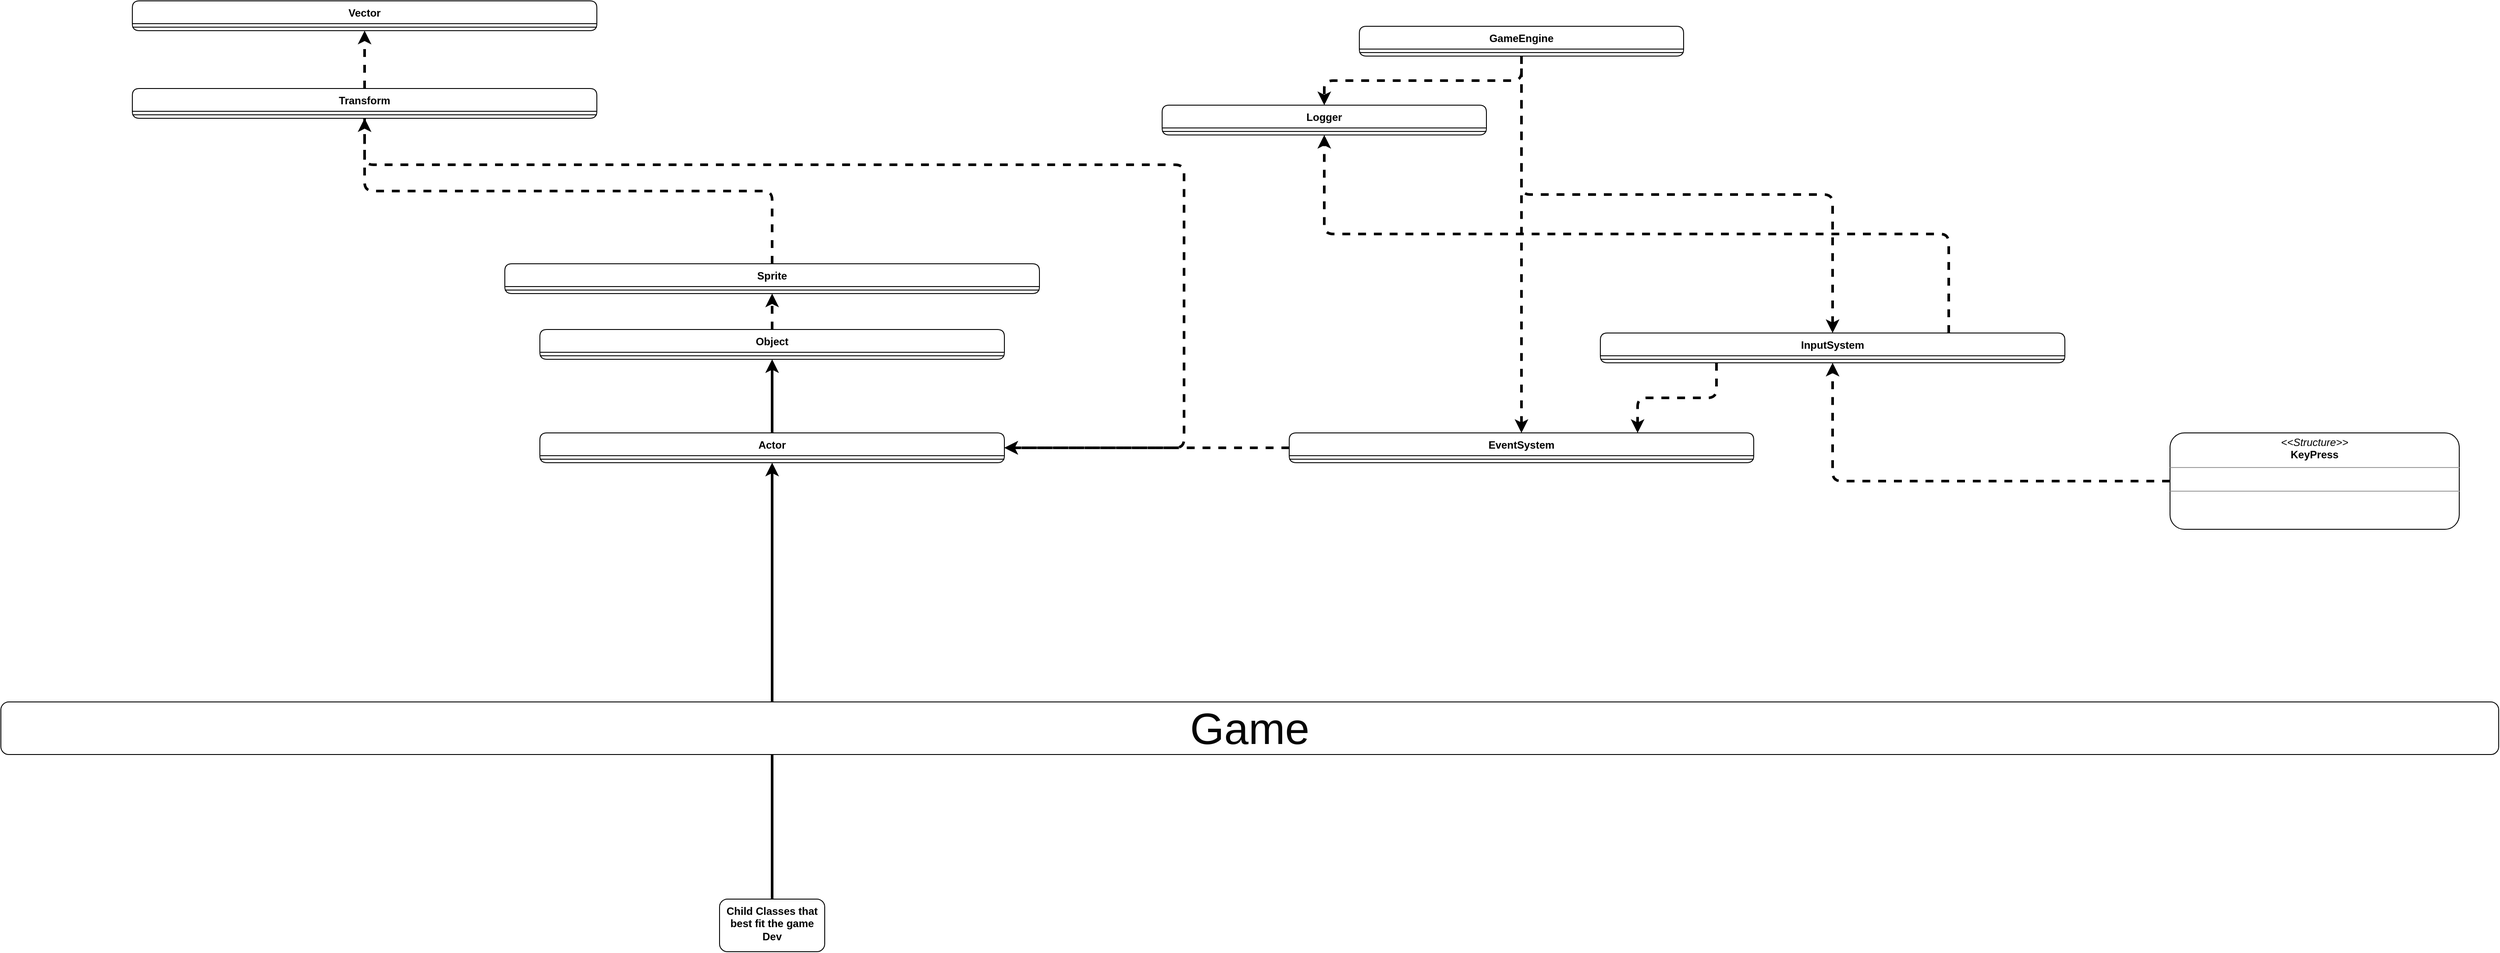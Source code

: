 <mxfile version="20.2.8" type="device"><diagram id="Res_MFt2tQa9ZmmpcqQg" name="Page-1"><mxGraphModel dx="1760" dy="1076" grid="1" gridSize="25" guides="1" tooltips="1" connect="1" arrows="1" fold="1" page="1" pageScale="1" pageWidth="3300" pageHeight="4681" background="none" math="0" shadow="0"><root><mxCell id="0"/><mxCell id="1" parent="0"/><mxCell id="TzonNZ6yyS0ptHYCjy6T-36" style="edgeStyle=orthogonalEdgeStyle;rounded=1;orthogonalLoop=1;jettySize=auto;html=1;dashed=1;strokeWidth=3;" parent="1" source="TzonNZ6yyS0ptHYCjy6T-5" target="TzonNZ6yyS0ptHYCjy6T-23" edge="1"><mxGeometry relative="1" as="geometry"><mxPoint x="1900" y="620.0" as="targetPoint"/></mxGeometry></mxCell><mxCell id="TzonNZ6yyS0ptHYCjy6T-5" value="GameEngine" style="swimlane;fontStyle=1;align=center;verticalAlign=top;childLayout=stackLayout;horizontal=1;startSize=26;horizontalStack=0;resizeParent=1;resizeParentMax=0;resizeLast=0;collapsible=1;marginBottom=0;rounded=1;" parent="1" vertex="1"><mxGeometry x="1675" y="579" width="370" height="34" as="geometry"/></mxCell><mxCell id="TzonNZ6yyS0ptHYCjy6T-7" value="" style="line;strokeWidth=1;fillColor=none;align=left;verticalAlign=middle;spacingTop=-1;spacingLeft=3;spacingRight=3;rotatable=0;labelPosition=right;points=[];portConstraint=eastwest;strokeColor=inherit;rounded=1;" parent="TzonNZ6yyS0ptHYCjy6T-5" vertex="1"><mxGeometry y="26" width="370" height="8" as="geometry"/></mxCell><mxCell id="3lg1B-7YSAO5YjJT4bGC-70" style="edgeStyle=orthogonalEdgeStyle;rounded=1;orthogonalLoop=1;jettySize=auto;html=1;exitX=0.75;exitY=0;exitDx=0;exitDy=0;dashed=1;strokeWidth=3;" parent="1" source="TzonNZ6yyS0ptHYCjy6T-12" target="TzonNZ6yyS0ptHYCjy6T-23" edge="1"><mxGeometry relative="1" as="geometry"><mxPoint x="625" y="594" as="targetPoint"/></mxGeometry></mxCell><mxCell id="0GS06Vb7dUHfA2e0pD15-1" style="edgeStyle=orthogonalEdgeStyle;rounded=1;orthogonalLoop=1;jettySize=auto;html=1;exitX=0.25;exitY=1;exitDx=0;exitDy=0;dashed=1;strokeWidth=3;entryX=0.75;entryY=0;entryDx=0;entryDy=0;" edge="1" parent="1" source="TzonNZ6yyS0ptHYCjy6T-12" target="SGDce-Z-O2z4yjtDkLk2-2"><mxGeometry relative="1" as="geometry"/></mxCell><mxCell id="TzonNZ6yyS0ptHYCjy6T-12" value="InputSystem" style="swimlane;fontStyle=1;align=center;verticalAlign=top;childLayout=stackLayout;horizontal=1;startSize=26;horizontalStack=0;resizeParent=1;resizeParentMax=0;resizeLast=0;collapsible=1;marginBottom=0;rounded=1;" parent="1" vertex="1"><mxGeometry x="1950" y="929" width="530" height="34" as="geometry"/></mxCell><mxCell id="TzonNZ6yyS0ptHYCjy6T-16" value="" style="line;strokeWidth=1;fillColor=none;align=left;verticalAlign=middle;spacingTop=-1;spacingLeft=3;spacingRight=3;rotatable=0;labelPosition=right;points=[];portConstraint=eastwest;strokeColor=inherit;rounded=1;" parent="TzonNZ6yyS0ptHYCjy6T-12" vertex="1"><mxGeometry y="26" width="530" height="8" as="geometry"/></mxCell><mxCell id="TzonNZ6yyS0ptHYCjy6T-19" style="edgeStyle=orthogonalEdgeStyle;rounded=1;orthogonalLoop=1;jettySize=auto;html=1;dashed=1;exitX=0.5;exitY=0;exitDx=0;exitDy=0;strokeWidth=3;endArrow=none;endFill=0;startArrow=classic;startFill=1;" parent="1" source="TzonNZ6yyS0ptHYCjy6T-12" target="TzonNZ6yyS0ptHYCjy6T-5" edge="1"><mxGeometry relative="1" as="geometry"><mxPoint x="2085" y="739" as="sourcePoint"/><mxPoint x="1250" y="760" as="targetPoint"/></mxGeometry></mxCell><mxCell id="TzonNZ6yyS0ptHYCjy6T-22" style="edgeStyle=orthogonalEdgeStyle;rounded=1;orthogonalLoop=1;jettySize=auto;html=1;exitX=0;exitY=0.5;exitDx=0;exitDy=0;dashed=1;strokeWidth=3;" parent="1" source="TzonNZ6yyS0ptHYCjy6T-20" target="TzonNZ6yyS0ptHYCjy6T-12" edge="1"><mxGeometry relative="1" as="geometry"><mxPoint x="2515" y="834" as="targetPoint"/></mxGeometry></mxCell><mxCell id="TzonNZ6yyS0ptHYCjy6T-20" value="&lt;p style=&quot;margin:0px;margin-top:4px;text-align:center;&quot;&gt;&lt;i&gt;&amp;lt;&amp;lt;Structure&amp;gt;&amp;gt;&lt;/i&gt;&lt;br&gt;&lt;b&gt;KeyPress&lt;/b&gt;&lt;/p&gt;&lt;hr size=&quot;1&quot;&gt;&lt;p style=&quot;margin:0px;margin-left:4px;&quot;&gt;&lt;br&gt;&lt;/p&gt;&lt;hr size=&quot;1&quot;&gt;&lt;p style=&quot;margin:0px;margin-left:4px;&quot;&gt;&lt;br&gt;&lt;/p&gt;" style="verticalAlign=top;align=left;overflow=fill;fontSize=12;fontFamily=Helvetica;html=1;rounded=1;" parent="1" vertex="1"><mxGeometry x="2600" y="1043" width="330" height="110" as="geometry"/></mxCell><mxCell id="TzonNZ6yyS0ptHYCjy6T-23" value="Logger" style="swimlane;fontStyle=1;align=center;verticalAlign=top;childLayout=stackLayout;horizontal=1;startSize=26;horizontalStack=0;resizeParent=1;resizeParentMax=0;resizeLast=0;collapsible=1;marginBottom=0;rounded=1;" parent="1" vertex="1"><mxGeometry x="1450" y="669" width="370" height="34" as="geometry"/></mxCell><mxCell id="TzonNZ6yyS0ptHYCjy6T-27" value="" style="line;strokeWidth=1;fillColor=none;align=left;verticalAlign=middle;spacingTop=-1;spacingLeft=3;spacingRight=3;rotatable=0;labelPosition=right;points=[];portConstraint=eastwest;strokeColor=inherit;rounded=1;" parent="TzonNZ6yyS0ptHYCjy6T-23" vertex="1"><mxGeometry y="26" width="370" height="8" as="geometry"/></mxCell><mxCell id="SGDce-Z-O2z4yjtDkLk2-6" style="edgeStyle=orthogonalEdgeStyle;rounded=1;orthogonalLoop=1;jettySize=auto;html=1;exitX=0.5;exitY=0;exitDx=0;exitDy=0;dashed=1;strokeWidth=3;startArrow=classic;startFill=1;endArrow=none;endFill=0;" parent="1" source="SGDce-Z-O2z4yjtDkLk2-2" target="TzonNZ6yyS0ptHYCjy6T-5" edge="1"><mxGeometry relative="1" as="geometry"><mxPoint x="1250" y="786" as="targetPoint"/></mxGeometry></mxCell><mxCell id="SGDce-Z-O2z4yjtDkLk2-2" value="EventSystem" style="swimlane;fontStyle=1;align=center;verticalAlign=top;childLayout=stackLayout;horizontal=1;startSize=26;horizontalStack=0;resizeParent=1;resizeParentMax=0;resizeLast=0;collapsible=1;marginBottom=0;rounded=1;" parent="1" vertex="1"><mxGeometry x="1595" y="1043" width="530" height="34" as="geometry"/></mxCell><mxCell id="SGDce-Z-O2z4yjtDkLk2-4" value="" style="line;strokeWidth=1;fillColor=none;align=left;verticalAlign=middle;spacingTop=-1;spacingLeft=3;spacingRight=3;rotatable=0;labelPosition=right;points=[];portConstraint=eastwest;strokeColor=inherit;rounded=1;" parent="SGDce-Z-O2z4yjtDkLk2-2" vertex="1"><mxGeometry y="26" width="530" height="8" as="geometry"/></mxCell><mxCell id="SGDce-Z-O2z4yjtDkLk2-10" value="Object" style="swimlane;fontStyle=1;align=center;verticalAlign=top;childLayout=stackLayout;horizontal=1;startSize=26;horizontalStack=0;resizeParent=1;resizeParentMax=0;resizeLast=0;collapsible=1;marginBottom=0;rounded=1;" parent="1" vertex="1"><mxGeometry x="740" y="925" width="530" height="34" as="geometry"/></mxCell><mxCell id="SGDce-Z-O2z4yjtDkLk2-11" value="" style="line;strokeWidth=1;fillColor=none;align=left;verticalAlign=middle;spacingTop=-1;spacingLeft=3;spacingRight=3;rotatable=0;labelPosition=right;points=[];portConstraint=eastwest;strokeColor=inherit;rounded=1;" parent="SGDce-Z-O2z4yjtDkLk2-10" vertex="1"><mxGeometry y="26" width="530" height="8" as="geometry"/></mxCell><mxCell id="SGDce-Z-O2z4yjtDkLk2-19" style="edgeStyle=orthogonalEdgeStyle;rounded=1;orthogonalLoop=1;jettySize=auto;html=1;strokeWidth=3;" parent="1" source="SGDce-Z-O2z4yjtDkLk2-13" target="SGDce-Z-O2z4yjtDkLk2-10" edge="1"><mxGeometry relative="1" as="geometry"/></mxCell><mxCell id="0GS06Vb7dUHfA2e0pD15-6" value="" style="edgeStyle=orthogonalEdgeStyle;rounded=1;orthogonalLoop=1;jettySize=auto;html=1;strokeWidth=3;fontSize=50;fontColor=#050505;endArrow=none;endFill=0;startArrow=classic;startFill=1;" edge="1" parent="1" source="SGDce-Z-O2z4yjtDkLk2-13" target="0GS06Vb7dUHfA2e0pD15-5"><mxGeometry relative="1" as="geometry"/></mxCell><mxCell id="SGDce-Z-O2z4yjtDkLk2-13" value="Actor&#10;" style="swimlane;fontStyle=1;align=center;verticalAlign=top;childLayout=stackLayout;horizontal=1;startSize=26;horizontalStack=0;resizeParent=1;resizeParentMax=0;resizeLast=0;collapsible=1;marginBottom=0;rounded=1;" parent="1" vertex="1"><mxGeometry x="740" y="1043" width="530" height="34" as="geometry"/></mxCell><mxCell id="SGDce-Z-O2z4yjtDkLk2-15" value="" style="line;strokeWidth=1;fillColor=none;align=left;verticalAlign=middle;spacingTop=-1;spacingLeft=3;spacingRight=3;rotatable=0;labelPosition=right;points=[];portConstraint=eastwest;strokeColor=inherit;rounded=1;" parent="SGDce-Z-O2z4yjtDkLk2-13" vertex="1"><mxGeometry y="26" width="530" height="8" as="geometry"/></mxCell><mxCell id="3lg1B-7YSAO5YjJT4bGC-1" value="Vector" style="swimlane;fontStyle=1;align=center;verticalAlign=top;childLayout=stackLayout;horizontal=1;startSize=26;horizontalStack=0;resizeParent=1;resizeParentMax=0;resizeLast=0;collapsible=1;marginBottom=0;rounded=1;" parent="1" vertex="1"><mxGeometry x="275" y="550" width="530" height="34" as="geometry"/></mxCell><mxCell id="3lg1B-7YSAO5YjJT4bGC-3" value="" style="line;strokeWidth=1;fillColor=none;align=left;verticalAlign=middle;spacingTop=-1;spacingLeft=3;spacingRight=3;rotatable=0;labelPosition=right;points=[];portConstraint=eastwest;strokeColor=inherit;rounded=1;" parent="3lg1B-7YSAO5YjJT4bGC-1" vertex="1"><mxGeometry y="26" width="530" height="8" as="geometry"/></mxCell><mxCell id="3lg1B-7YSAO5YjJT4bGC-72" style="edgeStyle=orthogonalEdgeStyle;rounded=1;orthogonalLoop=1;jettySize=auto;html=1;dashed=1;strokeWidth=3;" parent="1" source="3lg1B-7YSAO5YjJT4bGC-11" target="3lg1B-7YSAO5YjJT4bGC-1" edge="1"><mxGeometry relative="1" as="geometry"><mxPoint x="755" y="532" as="targetPoint"/></mxGeometry></mxCell><mxCell id="3lg1B-7YSAO5YjJT4bGC-11" value="Transform" style="swimlane;fontStyle=1;align=center;verticalAlign=top;childLayout=stackLayout;horizontal=1;startSize=26;horizontalStack=0;resizeParent=1;resizeParentMax=0;resizeLast=0;collapsible=1;marginBottom=0;rounded=1;" parent="1" vertex="1"><mxGeometry x="275" y="650" width="530" height="34" as="geometry"/></mxCell><mxCell id="3lg1B-7YSAO5YjJT4bGC-15" value="" style="line;strokeWidth=1;fillColor=none;align=left;verticalAlign=middle;spacingTop=-1;spacingLeft=3;spacingRight=3;rotatable=0;labelPosition=right;points=[];portConstraint=eastwest;strokeColor=inherit;rounded=1;" parent="3lg1B-7YSAO5YjJT4bGC-11" vertex="1"><mxGeometry y="26" width="530" height="8" as="geometry"/></mxCell><mxCell id="3lg1B-7YSAO5YjJT4bGC-52" style="edgeStyle=orthogonalEdgeStyle;rounded=1;orthogonalLoop=1;jettySize=auto;html=1;exitX=0.5;exitY=0;exitDx=0;exitDy=0;dashed=1;strokeWidth=3;" parent="1" source="3lg1B-7YSAO5YjJT4bGC-33" target="3lg1B-7YSAO5YjJT4bGC-11" edge="1"><mxGeometry relative="1" as="geometry"/></mxCell><mxCell id="3lg1B-7YSAO5YjJT4bGC-33" value="Sprite" style="swimlane;fontStyle=1;align=center;verticalAlign=top;childLayout=stackLayout;horizontal=1;startSize=26;horizontalStack=0;resizeParent=1;resizeParentMax=0;resizeLast=0;collapsible=1;marginBottom=0;rounded=1;" parent="1" vertex="1"><mxGeometry x="700" y="850" width="610" height="34" as="geometry"/></mxCell><mxCell id="3lg1B-7YSAO5YjJT4bGC-38" value="" style="line;strokeWidth=1;fillColor=none;align=left;verticalAlign=middle;spacingTop=-1;spacingLeft=3;spacingRight=3;rotatable=0;labelPosition=right;points=[];portConstraint=eastwest;strokeColor=inherit;rounded=1;" parent="3lg1B-7YSAO5YjJT4bGC-33" vertex="1"><mxGeometry y="26" width="610" height="8" as="geometry"/></mxCell><mxCell id="3lg1B-7YSAO5YjJT4bGC-64" style="edgeStyle=orthogonalEdgeStyle;rounded=1;orthogonalLoop=1;jettySize=auto;html=1;dashed=1;strokeWidth=3;" parent="1" source="SGDce-Z-O2z4yjtDkLk2-10" target="3lg1B-7YSAO5YjJT4bGC-33" edge="1"><mxGeometry relative="1" as="geometry"><mxPoint x="1180" y="1329" as="sourcePoint"/><mxPoint x="1030" y="1355" as="targetPoint"/></mxGeometry></mxCell><mxCell id="3lg1B-7YSAO5YjJT4bGC-69" style="edgeStyle=orthogonalEdgeStyle;rounded=1;orthogonalLoop=1;jettySize=auto;html=1;dashed=1;strokeWidth=3;startArrow=classic;startFill=1;endArrow=none;endFill=0;" parent="1" source="SGDce-Z-O2z4yjtDkLk2-13" target="SGDce-Z-O2z4yjtDkLk2-2" edge="1"><mxGeometry relative="1" as="geometry"><mxPoint x="1435" y="2493.0" as="sourcePoint"/></mxGeometry></mxCell><mxCell id="3lg1B-7YSAO5YjJT4bGC-83" style="edgeStyle=orthogonalEdgeStyle;rounded=1;orthogonalLoop=1;jettySize=auto;html=1;dashed=1;strokeWidth=3;fontSize=100;startArrow=none;startFill=0;endArrow=classic;endFill=1;" parent="1" source="3lg1B-7YSAO5YjJT4bGC-11" target="SGDce-Z-O2z4yjtDkLk2-13" edge="1"><mxGeometry relative="1" as="geometry"><Array as="points"><mxPoint x="1005" y="737"/><mxPoint x="1475" y="737"/><mxPoint x="1475" y="1299"/></Array><mxPoint x="1270" y="737.0" as="sourcePoint"/></mxGeometry></mxCell><mxCell id="0GS06Vb7dUHfA2e0pD15-4" value="&lt;font style=&quot;font-size: 50px;&quot; color=&quot;#050505&quot;&gt;Game&lt;/font&gt;" style="rounded=1;whiteSpace=wrap;html=1;fillColor=#FFFFFF;" vertex="1" parent="1"><mxGeometry x="125" y="1350" width="2850" height="60" as="geometry"/></mxCell><mxCell id="0GS06Vb7dUHfA2e0pD15-5" value="Child Classes that best fit the game Dev&lt;br&gt;" style="whiteSpace=wrap;html=1;verticalAlign=top;fontStyle=1;startSize=26;rounded=1;" vertex="1" parent="1"><mxGeometry x="945" y="1575" width="120" height="60" as="geometry"/></mxCell></root></mxGraphModel></diagram></mxfile>